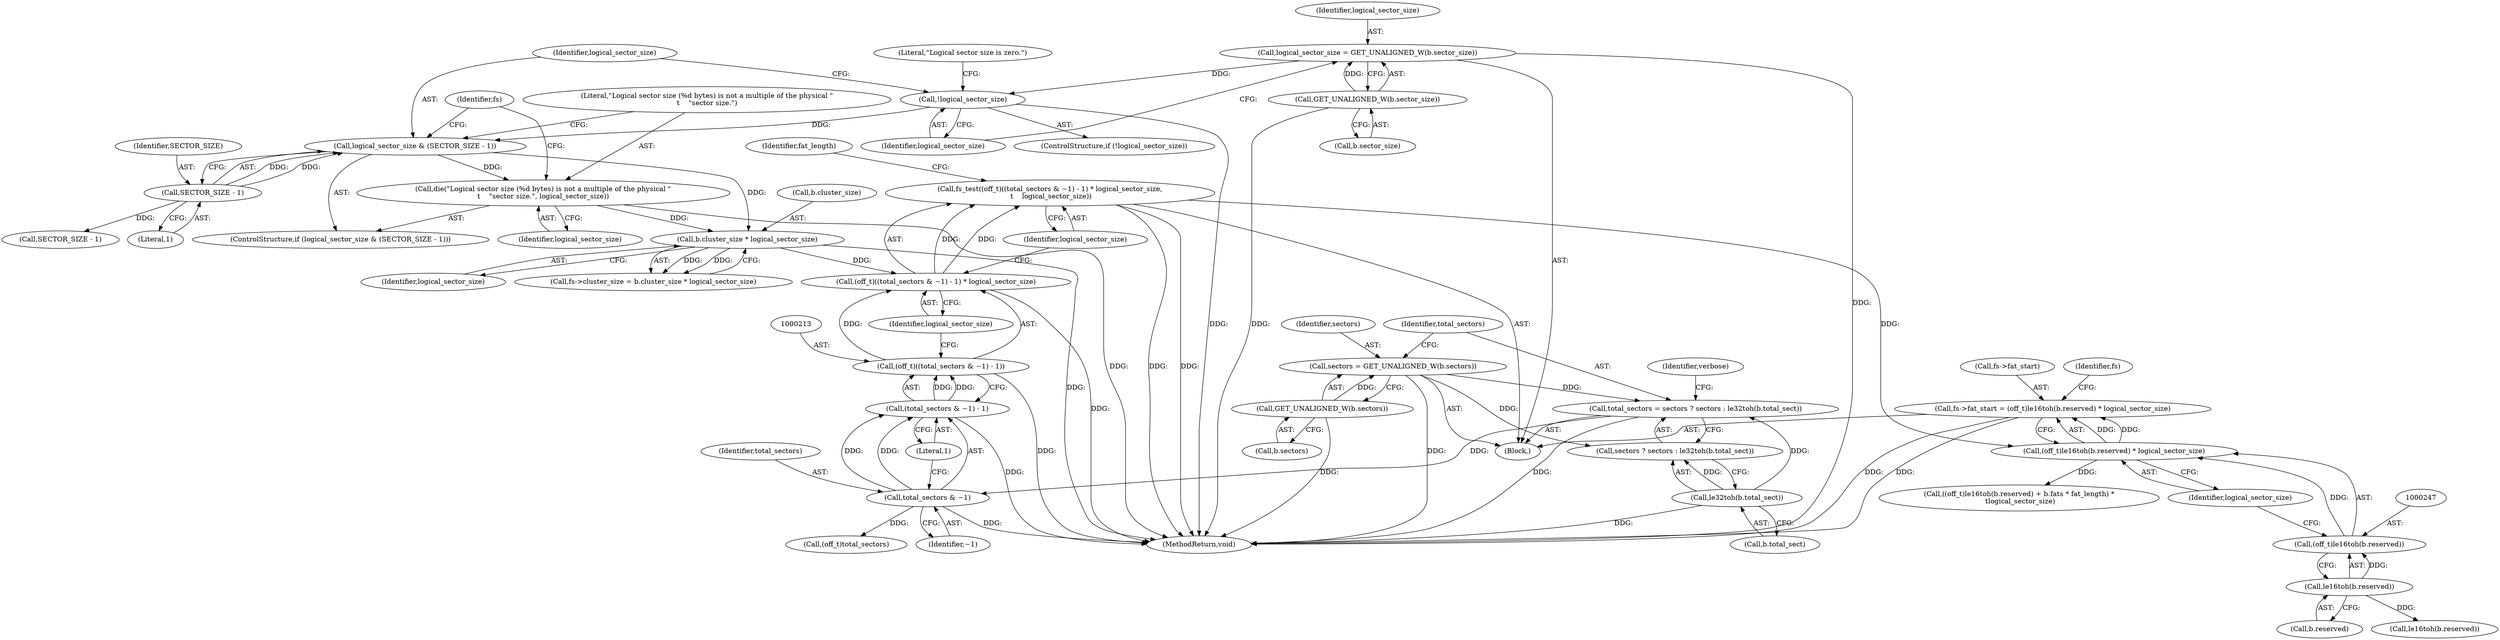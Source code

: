 digraph "0_dosfstools_e8eff147e9da1185f9afd5b25948153a3b97cf52_0@pointer" {
"1000241" [label="(Call,fs->fat_start = (off_t)le16toh(b.reserved) * logical_sector_size)"];
"1000245" [label="(Call,(off_t)le16toh(b.reserved) * logical_sector_size)"];
"1000246" [label="(Call,(off_t)le16toh(b.reserved))"];
"1000248" [label="(Call,le16toh(b.reserved))"];
"1000210" [label="(Call,fs_test((off_t)((total_sectors & ~1) - 1) * logical_sector_size,\n \t    logical_sector_size))"];
"1000211" [label="(Call,(off_t)((total_sectors & ~1) - 1) * logical_sector_size)"];
"1000212" [label="(Call,(off_t)((total_sectors & ~1) - 1))"];
"1000214" [label="(Call,(total_sectors & ~1) - 1)"];
"1000215" [label="(Call,total_sectors & ~1)"];
"1000197" [label="(Call,total_sectors = sectors ? sectors : le32toh(b.total_sect))"];
"1000191" [label="(Call,sectors = GET_UNALIGNED_W(b.sectors))"];
"1000193" [label="(Call,GET_UNALIGNED_W(b.sectors))"];
"1000202" [label="(Call,le32toh(b.total_sect))"];
"1000155" [label="(Call,b.cluster_size * logical_sector_size)"];
"1000143" [label="(Call,logical_sector_size & (SECTOR_SIZE - 1))"];
"1000138" [label="(Call,!logical_sector_size)"];
"1000131" [label="(Call,logical_sector_size = GET_UNALIGNED_W(b.sector_size))"];
"1000133" [label="(Call,GET_UNALIGNED_W(b.sector_size))"];
"1000145" [label="(Call,SECTOR_SIZE - 1)"];
"1000148" [label="(Call,die(\"Logical sector size (%d bytes) is not a multiple of the physical \"\n\t    \"sector size.\", logical_sector_size))"];
"1000217" [label="(Identifier,~1)"];
"1000246" [label="(Call,(off_t)le16toh(b.reserved))"];
"1000219" [label="(Identifier,logical_sector_size)"];
"1000198" [label="(Identifier,total_sectors)"];
"1000138" [label="(Call,!logical_sector_size)"];
"1000150" [label="(Identifier,logical_sector_size)"];
"1000197" [label="(Call,total_sectors = sectors ? sectors : le32toh(b.total_sect))"];
"1000249" [label="(Call,b.reserved)"];
"1000261" [label="(Call,le16toh(b.reserved))"];
"1000245" [label="(Call,(off_t)le16toh(b.reserved) * logical_sector_size)"];
"1000191" [label="(Call,sectors = GET_UNALIGNED_W(b.sectors))"];
"1000202" [label="(Call,le32toh(b.total_sect))"];
"1000156" [label="(Call,b.cluster_size)"];
"1000146" [label="(Identifier,SECTOR_SIZE)"];
"1000215" [label="(Call,total_sectors & ~1)"];
"1000142" [label="(ControlStructure,if (logical_sector_size & (SECTOR_SIZE - 1)))"];
"1000257" [label="(Call,((off_t)le16toh(b.reserved) + b.fats * fat_length) *\n \tlogical_sector_size)"];
"1000132" [label="(Identifier,logical_sector_size)"];
"1000155" [label="(Call,b.cluster_size * logical_sector_size)"];
"1000194" [label="(Call,b.sectors)"];
"1000687" [label="(MethodReturn,void)"];
"1000199" [label="(Call,sectors ? sectors : le32toh(b.total_sect))"];
"1000214" [label="(Call,(total_sectors & ~1) - 1)"];
"1000211" [label="(Call,(off_t)((total_sectors & ~1) - 1) * logical_sector_size)"];
"1000216" [label="(Identifier,total_sectors)"];
"1000203" [label="(Call,b.total_sect)"];
"1000192" [label="(Identifier,sectors)"];
"1000148" [label="(Call,die(\"Logical sector size (%d bytes) is not a multiple of the physical \"\n\t    \"sector size.\", logical_sector_size))"];
"1000143" [label="(Call,logical_sector_size & (SECTOR_SIZE - 1))"];
"1000242" [label="(Call,fs->fat_start)"];
"1000134" [label="(Call,b.sector_size)"];
"1000159" [label="(Identifier,logical_sector_size)"];
"1000131" [label="(Call,logical_sector_size = GET_UNALIGNED_W(b.sector_size))"];
"1000210" [label="(Call,fs_test((off_t)((total_sectors & ~1) - 1) * logical_sector_size,\n \t    logical_sector_size))"];
"1000149" [label="(Literal,\"Logical sector size (%d bytes) is not a multiple of the physical \"\n\t    \"sector size.\")"];
"1000133" [label="(Call,GET_UNALIGNED_W(b.sector_size))"];
"1000117" [label="(Block,)"];
"1000222" [label="(Identifier,fat_length)"];
"1000141" [label="(Literal,\"Logical sector size is zero.\")"];
"1000241" [label="(Call,fs->fat_start = (off_t)le16toh(b.reserved) * logical_sector_size)"];
"1000220" [label="(Identifier,logical_sector_size)"];
"1000153" [label="(Identifier,fs)"];
"1000218" [label="(Literal,1)"];
"1000151" [label="(Call,fs->cluster_size = b.cluster_size * logical_sector_size)"];
"1000145" [label="(Call,SECTOR_SIZE - 1)"];
"1000147" [label="(Literal,1)"];
"1000193" [label="(Call,GET_UNALIGNED_W(b.sectors))"];
"1000212" [label="(Call,(off_t)((total_sectors & ~1) - 1))"];
"1000252" [label="(Identifier,logical_sector_size)"];
"1000139" [label="(Identifier,logical_sector_size)"];
"1000207" [label="(Identifier,verbose)"];
"1000144" [label="(Identifier,logical_sector_size)"];
"1000137" [label="(ControlStructure,if (!logical_sector_size))"];
"1000298" [label="(Call,(off_t)total_sectors)"];
"1000659" [label="(Call,SECTOR_SIZE - 1)"];
"1000255" [label="(Identifier,fs)"];
"1000248" [label="(Call,le16toh(b.reserved))"];
"1000241" -> "1000117"  [label="AST: "];
"1000241" -> "1000245"  [label="CFG: "];
"1000242" -> "1000241"  [label="AST: "];
"1000245" -> "1000241"  [label="AST: "];
"1000255" -> "1000241"  [label="CFG: "];
"1000241" -> "1000687"  [label="DDG: "];
"1000241" -> "1000687"  [label="DDG: "];
"1000245" -> "1000241"  [label="DDG: "];
"1000245" -> "1000241"  [label="DDG: "];
"1000245" -> "1000252"  [label="CFG: "];
"1000246" -> "1000245"  [label="AST: "];
"1000252" -> "1000245"  [label="AST: "];
"1000246" -> "1000245"  [label="DDG: "];
"1000210" -> "1000245"  [label="DDG: "];
"1000245" -> "1000257"  [label="DDG: "];
"1000246" -> "1000248"  [label="CFG: "];
"1000247" -> "1000246"  [label="AST: "];
"1000248" -> "1000246"  [label="AST: "];
"1000252" -> "1000246"  [label="CFG: "];
"1000248" -> "1000246"  [label="DDG: "];
"1000248" -> "1000249"  [label="CFG: "];
"1000249" -> "1000248"  [label="AST: "];
"1000248" -> "1000261"  [label="DDG: "];
"1000210" -> "1000117"  [label="AST: "];
"1000210" -> "1000220"  [label="CFG: "];
"1000211" -> "1000210"  [label="AST: "];
"1000220" -> "1000210"  [label="AST: "];
"1000222" -> "1000210"  [label="CFG: "];
"1000210" -> "1000687"  [label="DDG: "];
"1000210" -> "1000687"  [label="DDG: "];
"1000211" -> "1000210"  [label="DDG: "];
"1000211" -> "1000210"  [label="DDG: "];
"1000211" -> "1000219"  [label="CFG: "];
"1000212" -> "1000211"  [label="AST: "];
"1000219" -> "1000211"  [label="AST: "];
"1000220" -> "1000211"  [label="CFG: "];
"1000211" -> "1000687"  [label="DDG: "];
"1000212" -> "1000211"  [label="DDG: "];
"1000155" -> "1000211"  [label="DDG: "];
"1000212" -> "1000214"  [label="CFG: "];
"1000213" -> "1000212"  [label="AST: "];
"1000214" -> "1000212"  [label="AST: "];
"1000219" -> "1000212"  [label="CFG: "];
"1000212" -> "1000687"  [label="DDG: "];
"1000214" -> "1000212"  [label="DDG: "];
"1000214" -> "1000212"  [label="DDG: "];
"1000214" -> "1000218"  [label="CFG: "];
"1000215" -> "1000214"  [label="AST: "];
"1000218" -> "1000214"  [label="AST: "];
"1000214" -> "1000687"  [label="DDG: "];
"1000215" -> "1000214"  [label="DDG: "];
"1000215" -> "1000214"  [label="DDG: "];
"1000215" -> "1000217"  [label="CFG: "];
"1000216" -> "1000215"  [label="AST: "];
"1000217" -> "1000215"  [label="AST: "];
"1000218" -> "1000215"  [label="CFG: "];
"1000215" -> "1000687"  [label="DDG: "];
"1000197" -> "1000215"  [label="DDG: "];
"1000215" -> "1000298"  [label="DDG: "];
"1000197" -> "1000117"  [label="AST: "];
"1000197" -> "1000199"  [label="CFG: "];
"1000198" -> "1000197"  [label="AST: "];
"1000199" -> "1000197"  [label="AST: "];
"1000207" -> "1000197"  [label="CFG: "];
"1000197" -> "1000687"  [label="DDG: "];
"1000191" -> "1000197"  [label="DDG: "];
"1000202" -> "1000197"  [label="DDG: "];
"1000191" -> "1000117"  [label="AST: "];
"1000191" -> "1000193"  [label="CFG: "];
"1000192" -> "1000191"  [label="AST: "];
"1000193" -> "1000191"  [label="AST: "];
"1000198" -> "1000191"  [label="CFG: "];
"1000191" -> "1000687"  [label="DDG: "];
"1000193" -> "1000191"  [label="DDG: "];
"1000191" -> "1000199"  [label="DDG: "];
"1000193" -> "1000194"  [label="CFG: "];
"1000194" -> "1000193"  [label="AST: "];
"1000193" -> "1000687"  [label="DDG: "];
"1000202" -> "1000199"  [label="AST: "];
"1000202" -> "1000203"  [label="CFG: "];
"1000203" -> "1000202"  [label="AST: "];
"1000199" -> "1000202"  [label="CFG: "];
"1000202" -> "1000687"  [label="DDG: "];
"1000202" -> "1000199"  [label="DDG: "];
"1000155" -> "1000151"  [label="AST: "];
"1000155" -> "1000159"  [label="CFG: "];
"1000156" -> "1000155"  [label="AST: "];
"1000159" -> "1000155"  [label="AST: "];
"1000151" -> "1000155"  [label="CFG: "];
"1000155" -> "1000687"  [label="DDG: "];
"1000155" -> "1000151"  [label="DDG: "];
"1000155" -> "1000151"  [label="DDG: "];
"1000143" -> "1000155"  [label="DDG: "];
"1000148" -> "1000155"  [label="DDG: "];
"1000143" -> "1000142"  [label="AST: "];
"1000143" -> "1000145"  [label="CFG: "];
"1000144" -> "1000143"  [label="AST: "];
"1000145" -> "1000143"  [label="AST: "];
"1000149" -> "1000143"  [label="CFG: "];
"1000153" -> "1000143"  [label="CFG: "];
"1000138" -> "1000143"  [label="DDG: "];
"1000145" -> "1000143"  [label="DDG: "];
"1000145" -> "1000143"  [label="DDG: "];
"1000143" -> "1000148"  [label="DDG: "];
"1000138" -> "1000137"  [label="AST: "];
"1000138" -> "1000139"  [label="CFG: "];
"1000139" -> "1000138"  [label="AST: "];
"1000141" -> "1000138"  [label="CFG: "];
"1000144" -> "1000138"  [label="CFG: "];
"1000138" -> "1000687"  [label="DDG: "];
"1000131" -> "1000138"  [label="DDG: "];
"1000131" -> "1000117"  [label="AST: "];
"1000131" -> "1000133"  [label="CFG: "];
"1000132" -> "1000131"  [label="AST: "];
"1000133" -> "1000131"  [label="AST: "];
"1000139" -> "1000131"  [label="CFG: "];
"1000131" -> "1000687"  [label="DDG: "];
"1000133" -> "1000131"  [label="DDG: "];
"1000133" -> "1000134"  [label="CFG: "];
"1000134" -> "1000133"  [label="AST: "];
"1000133" -> "1000687"  [label="DDG: "];
"1000145" -> "1000147"  [label="CFG: "];
"1000146" -> "1000145"  [label="AST: "];
"1000147" -> "1000145"  [label="AST: "];
"1000145" -> "1000659"  [label="DDG: "];
"1000148" -> "1000142"  [label="AST: "];
"1000148" -> "1000150"  [label="CFG: "];
"1000149" -> "1000148"  [label="AST: "];
"1000150" -> "1000148"  [label="AST: "];
"1000153" -> "1000148"  [label="CFG: "];
"1000148" -> "1000687"  [label="DDG: "];
}
